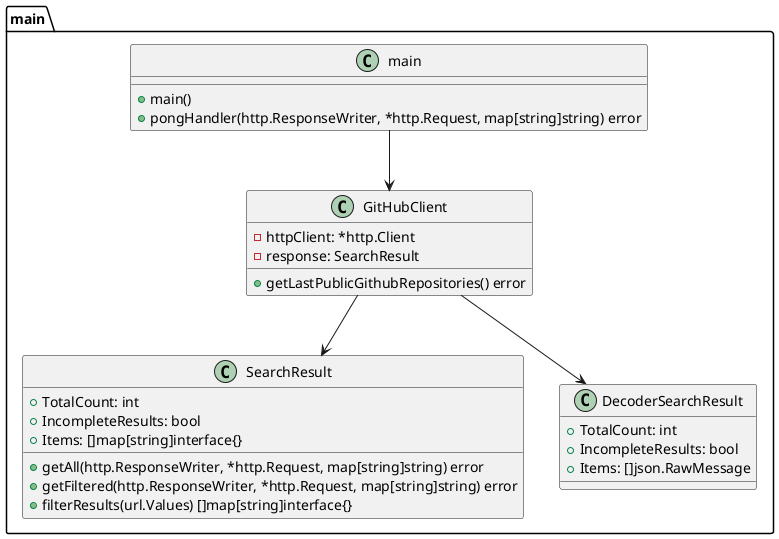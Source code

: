 @startuml
package main {
    class GitHubClient {
        - httpClient: *http.Client
        - response: SearchResult
        + getLastPublicGithubRepositories() error
    }

    class SearchResult {
        + TotalCount: int
        + IncompleteResults: bool
        + Items: []map[string]interface{}
        + getAll(http.ResponseWriter, *http.Request, map[string]string) error
        + getFiltered(http.ResponseWriter, *http.Request, map[string]string) error
        + filterResults(url.Values) []map[string]interface{}
    }

    class DecoderSearchResult {
        + TotalCount: int
        + IncompleteResults: bool
        + Items: []json.RawMessage
    }

	main --> GitHubClient
    GitHubClient --> SearchResult
    GitHubClient --> DecoderSearchResult

    class main {
        + main()
        + pongHandler(http.ResponseWriter, *http.Request, map[string]string) error
    }
}
@enduml